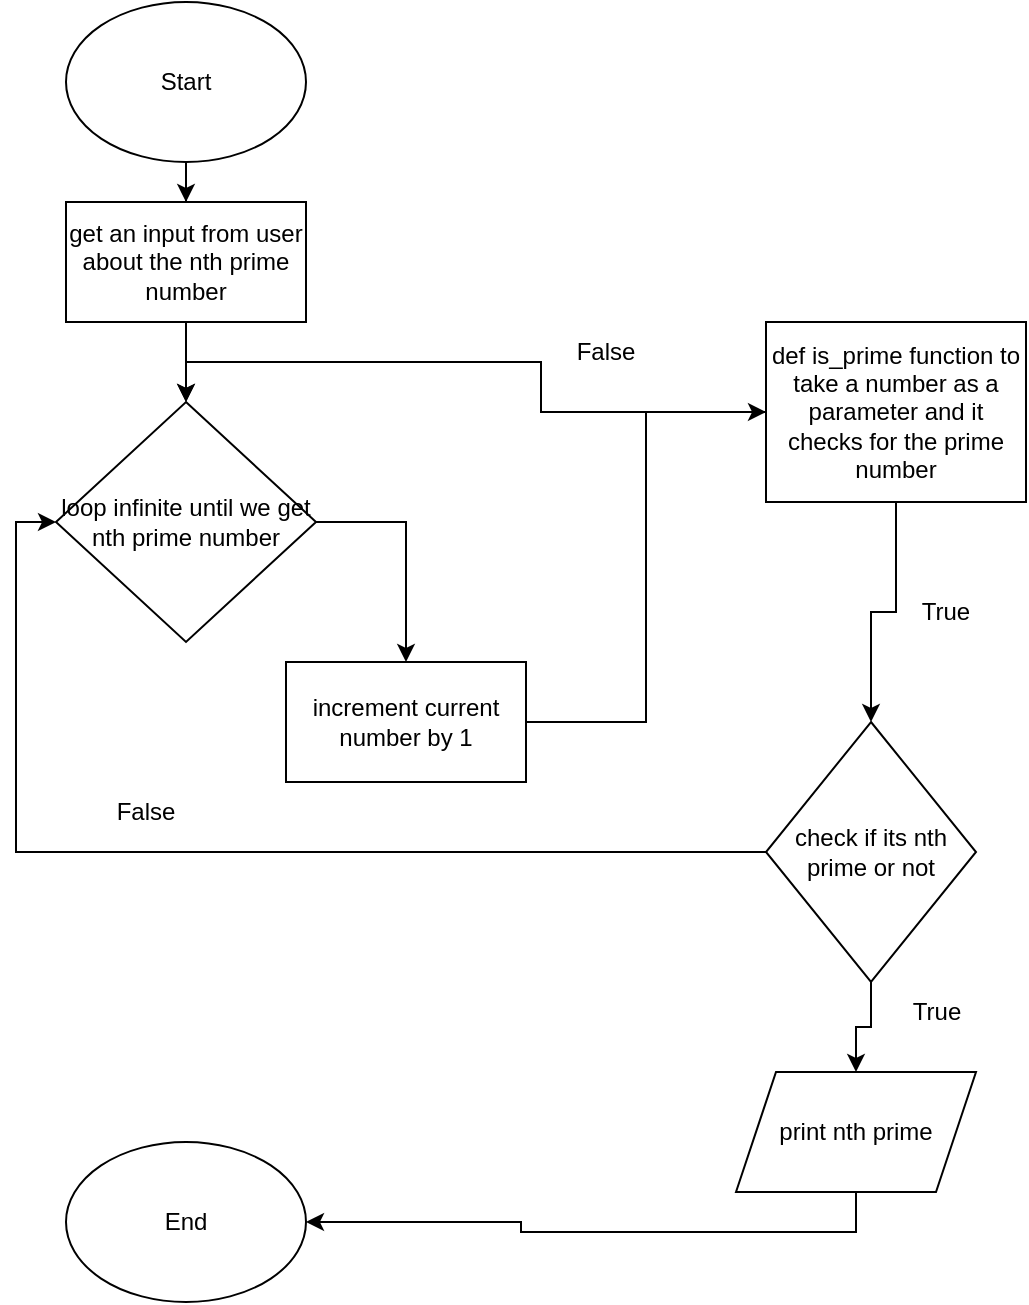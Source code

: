 <mxfile version="21.3.8" type="device">
  <diagram name="Page-1" id="BANn490ye_6RolhnKekB">
    <mxGraphModel dx="1434" dy="711" grid="1" gridSize="10" guides="1" tooltips="1" connect="1" arrows="1" fold="1" page="1" pageScale="1" pageWidth="827" pageHeight="1169" math="0" shadow="0">
      <root>
        <mxCell id="0" />
        <mxCell id="1" parent="0" />
        <mxCell id="gX-ExtPFv4MsS1Y3vf-m-30" style="edgeStyle=orthogonalEdgeStyle;rounded=0;orthogonalLoop=1;jettySize=auto;html=1;" edge="1" parent="1" source="gX-ExtPFv4MsS1Y3vf-m-1" target="gX-ExtPFv4MsS1Y3vf-m-4">
          <mxGeometry relative="1" as="geometry" />
        </mxCell>
        <mxCell id="gX-ExtPFv4MsS1Y3vf-m-1" value="Start" style="ellipse;whiteSpace=wrap;html=1;" vertex="1" parent="1">
          <mxGeometry x="260" y="20" width="120" height="80" as="geometry" />
        </mxCell>
        <mxCell id="gX-ExtPFv4MsS1Y3vf-m-3" value="End" style="ellipse;whiteSpace=wrap;html=1;" vertex="1" parent="1">
          <mxGeometry x="260" y="590" width="120" height="80" as="geometry" />
        </mxCell>
        <mxCell id="gX-ExtPFv4MsS1Y3vf-m-12" value="" style="edgeStyle=orthogonalEdgeStyle;rounded=0;orthogonalLoop=1;jettySize=auto;html=1;" edge="1" parent="1" source="gX-ExtPFv4MsS1Y3vf-m-4" target="gX-ExtPFv4MsS1Y3vf-m-6">
          <mxGeometry relative="1" as="geometry" />
        </mxCell>
        <mxCell id="gX-ExtPFv4MsS1Y3vf-m-4" value="get an input from user about the nth prime number" style="rounded=0;whiteSpace=wrap;html=1;" vertex="1" parent="1">
          <mxGeometry x="260" y="120" width="120" height="60" as="geometry" />
        </mxCell>
        <mxCell id="gX-ExtPFv4MsS1Y3vf-m-27" style="edgeStyle=orthogonalEdgeStyle;rounded=0;orthogonalLoop=1;jettySize=auto;html=1;" edge="1" parent="1" source="gX-ExtPFv4MsS1Y3vf-m-5" target="gX-ExtPFv4MsS1Y3vf-m-21">
          <mxGeometry relative="1" as="geometry" />
        </mxCell>
        <mxCell id="gX-ExtPFv4MsS1Y3vf-m-28" style="edgeStyle=orthogonalEdgeStyle;rounded=0;orthogonalLoop=1;jettySize=auto;html=1;entryX=0.5;entryY=0;entryDx=0;entryDy=0;" edge="1" parent="1" source="gX-ExtPFv4MsS1Y3vf-m-5" target="gX-ExtPFv4MsS1Y3vf-m-6">
          <mxGeometry relative="1" as="geometry" />
        </mxCell>
        <mxCell id="gX-ExtPFv4MsS1Y3vf-m-5" value="def is_prime function to take a number as a parameter and it checks for the prime number&lt;br&gt;" style="rounded=0;whiteSpace=wrap;html=1;" vertex="1" parent="1">
          <mxGeometry x="610" y="180" width="130" height="90" as="geometry" />
        </mxCell>
        <mxCell id="gX-ExtPFv4MsS1Y3vf-m-16" style="edgeStyle=orthogonalEdgeStyle;rounded=0;orthogonalLoop=1;jettySize=auto;html=1;exitX=1;exitY=0.5;exitDx=0;exitDy=0;entryX=0.5;entryY=0;entryDx=0;entryDy=0;" edge="1" parent="1" source="gX-ExtPFv4MsS1Y3vf-m-6" target="gX-ExtPFv4MsS1Y3vf-m-15">
          <mxGeometry relative="1" as="geometry" />
        </mxCell>
        <mxCell id="gX-ExtPFv4MsS1Y3vf-m-6" value="loop infinite until we get nth prime number" style="rhombus;whiteSpace=wrap;html=1;" vertex="1" parent="1">
          <mxGeometry x="255" y="220" width="130" height="120" as="geometry" />
        </mxCell>
        <mxCell id="gX-ExtPFv4MsS1Y3vf-m-25" style="edgeStyle=orthogonalEdgeStyle;rounded=0;orthogonalLoop=1;jettySize=auto;html=1;exitX=0.5;exitY=1;exitDx=0;exitDy=0;" edge="1" parent="1" source="gX-ExtPFv4MsS1Y3vf-m-8" target="gX-ExtPFv4MsS1Y3vf-m-3">
          <mxGeometry relative="1" as="geometry" />
        </mxCell>
        <mxCell id="gX-ExtPFv4MsS1Y3vf-m-8" value="print nth prime" style="shape=parallelogram;perimeter=parallelogramPerimeter;whiteSpace=wrap;html=1;fixedSize=1;" vertex="1" parent="1">
          <mxGeometry x="595" y="555" width="120" height="60" as="geometry" />
        </mxCell>
        <mxCell id="gX-ExtPFv4MsS1Y3vf-m-17" style="edgeStyle=orthogonalEdgeStyle;rounded=0;orthogonalLoop=1;jettySize=auto;html=1;entryX=0;entryY=0.5;entryDx=0;entryDy=0;" edge="1" parent="1" source="gX-ExtPFv4MsS1Y3vf-m-15" target="gX-ExtPFv4MsS1Y3vf-m-5">
          <mxGeometry relative="1" as="geometry" />
        </mxCell>
        <mxCell id="gX-ExtPFv4MsS1Y3vf-m-15" value="increment current number by 1" style="rounded=0;whiteSpace=wrap;html=1;" vertex="1" parent="1">
          <mxGeometry x="370" y="350" width="120" height="60" as="geometry" />
        </mxCell>
        <mxCell id="gX-ExtPFv4MsS1Y3vf-m-20" value="True" style="text;html=1;strokeColor=none;fillColor=none;align=center;verticalAlign=middle;whiteSpace=wrap;rounded=0;" vertex="1" parent="1">
          <mxGeometry x="670" y="310" width="60" height="30" as="geometry" />
        </mxCell>
        <mxCell id="gX-ExtPFv4MsS1Y3vf-m-24" style="edgeStyle=orthogonalEdgeStyle;rounded=0;orthogonalLoop=1;jettySize=auto;html=1;exitX=0.5;exitY=1;exitDx=0;exitDy=0;entryX=0.5;entryY=0;entryDx=0;entryDy=0;" edge="1" parent="1" source="gX-ExtPFv4MsS1Y3vf-m-21" target="gX-ExtPFv4MsS1Y3vf-m-8">
          <mxGeometry relative="1" as="geometry" />
        </mxCell>
        <mxCell id="gX-ExtPFv4MsS1Y3vf-m-31" style="edgeStyle=orthogonalEdgeStyle;rounded=0;orthogonalLoop=1;jettySize=auto;html=1;entryX=0;entryY=0.5;entryDx=0;entryDy=0;" edge="1" parent="1" source="gX-ExtPFv4MsS1Y3vf-m-21" target="gX-ExtPFv4MsS1Y3vf-m-6">
          <mxGeometry relative="1" as="geometry" />
        </mxCell>
        <mxCell id="gX-ExtPFv4MsS1Y3vf-m-21" value="check if its nth prime or not" style="rhombus;whiteSpace=wrap;html=1;" vertex="1" parent="1">
          <mxGeometry x="610" y="380" width="105" height="130" as="geometry" />
        </mxCell>
        <mxCell id="gX-ExtPFv4MsS1Y3vf-m-23" value="True" style="text;html=1;align=center;verticalAlign=middle;resizable=0;points=[];autosize=1;strokeColor=none;fillColor=none;" vertex="1" parent="1">
          <mxGeometry x="670" y="510" width="50" height="30" as="geometry" />
        </mxCell>
        <mxCell id="gX-ExtPFv4MsS1Y3vf-m-29" value="False" style="text;html=1;strokeColor=none;fillColor=none;align=center;verticalAlign=middle;whiteSpace=wrap;rounded=0;" vertex="1" parent="1">
          <mxGeometry x="500" y="180" width="60" height="30" as="geometry" />
        </mxCell>
        <mxCell id="gX-ExtPFv4MsS1Y3vf-m-32" value="False" style="text;html=1;strokeColor=none;fillColor=none;align=center;verticalAlign=middle;whiteSpace=wrap;rounded=0;" vertex="1" parent="1">
          <mxGeometry x="270" y="410" width="60" height="30" as="geometry" />
        </mxCell>
      </root>
    </mxGraphModel>
  </diagram>
</mxfile>
